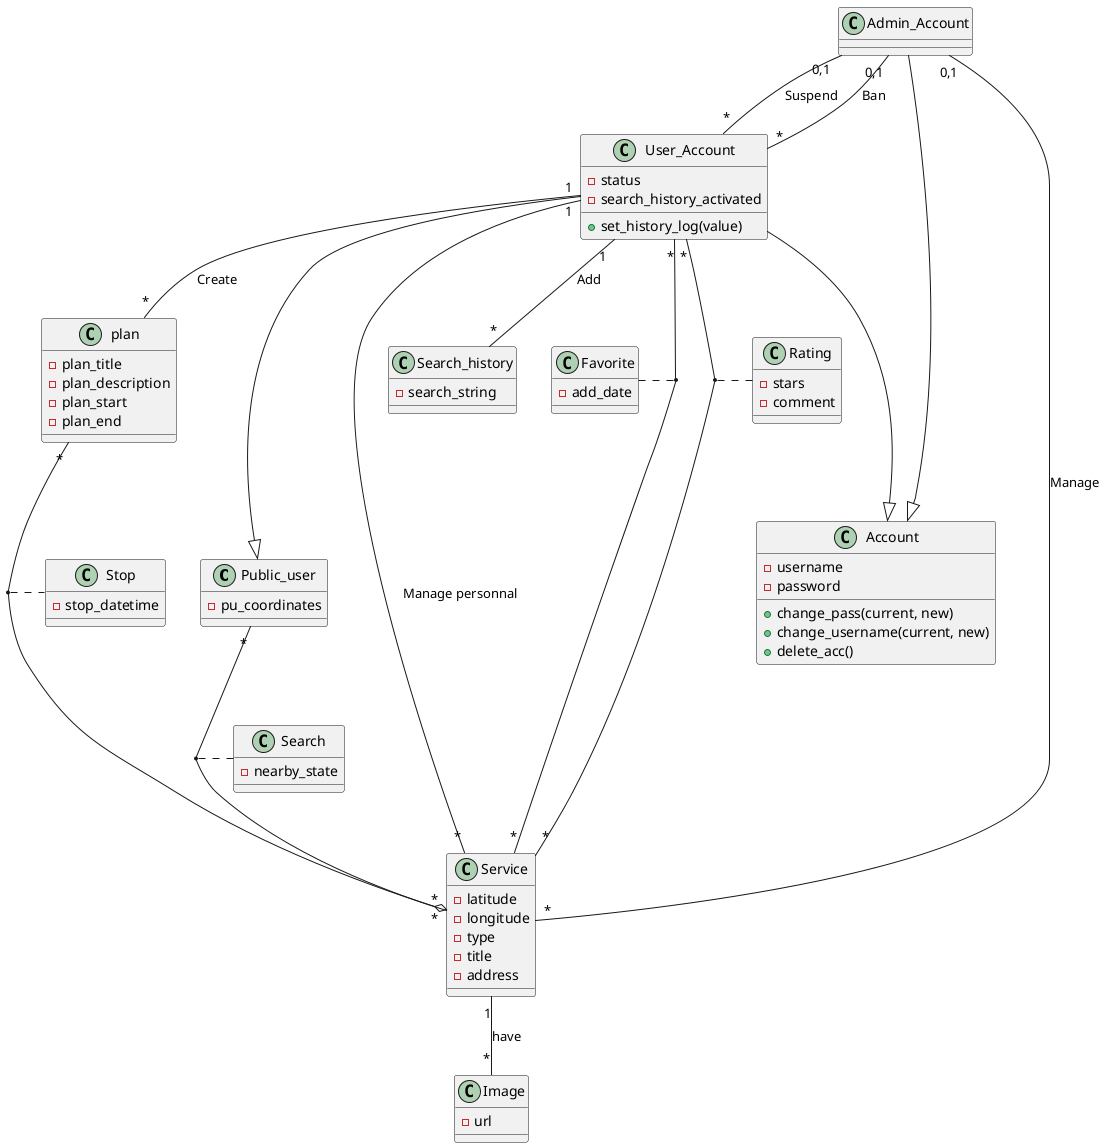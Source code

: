 @startuml class_diag

class Public_user
Public_user : -pu_coordinates
Public_user "*" -- "*" Service
(Public_user, Service) . Search

class Account
Account : -username
Account : -password
Account : +change_pass(current, new)
Account : +change_username(current, new)
Account : +delete_acc()

class Admin_Account
Admin_Account ---|> Account
Admin_Account "0,1" -- "*" User_Account : Suspend
Admin_Account "0,1" -- "*" User_Account : Ban
Admin_Account "0,1" -- "*" Service : Manage

class User_Account
User_Account : -status
User_Account : -search_history_activated
User_Account : +set_history_log(value)
User_Account ---|> Account
User_Account ---|> Public_user
User_Account "1" -- "*" plan : Create
User_Account "*" -- "*" Service
(User_Account, Service) . Favorite
User_Account "*" -- "*" Service
(User_Account, Service) . Rating
User_Account "1" -- "*" Search_history : Add
User_Account "1" -- "*" Service : Manage personnal

class Search
Search : -nearby_state

class Service
Service : -latitude
Service : -longitude
Service : -type
Service : -title
Service : -address
Service "1" -- "*" Image : have

class Search_history
Search_history : -search_string

class Image
Image : -url

class Stop
Stop : -stop_datetime

class plan
plan : -plan_title
plan : -plan_description
plan : -plan_start
plan : -plan_end
plan "*" --o "*" Service
(plan, Service) . Stop

class Favorite
Favorite : -add_date

class Rating
Rating : -stars
Rating : -comment


@enduml